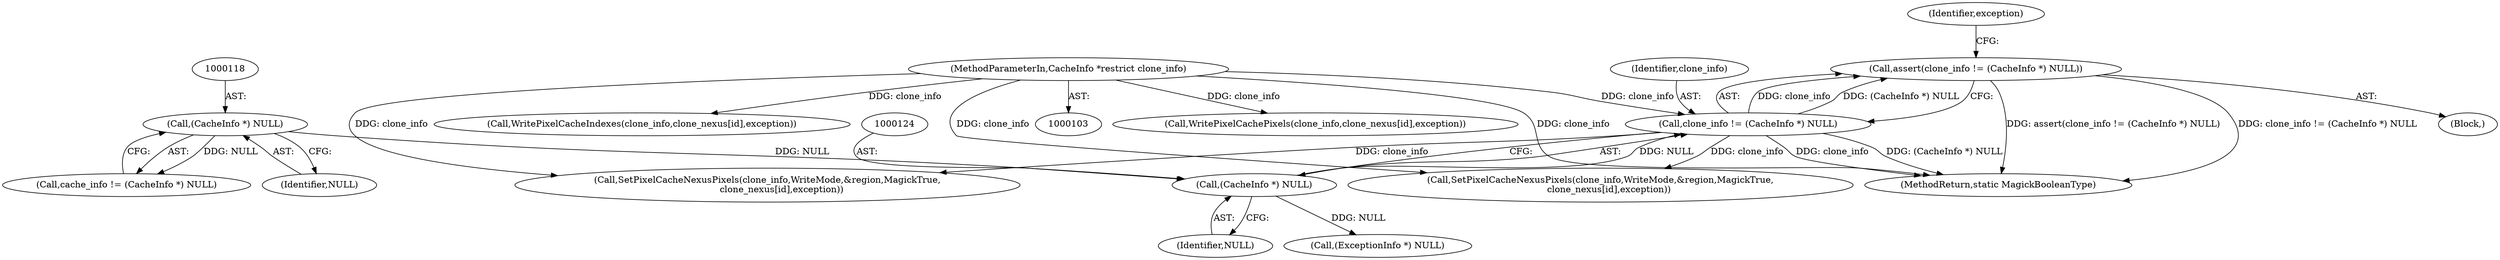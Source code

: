 digraph "0_ImageMagick_a54fe0e8600eaf3dc6fe717d3c0398001507f723@API" {
"1000120" [label="(Call,assert(clone_info != (CacheInfo *) NULL))"];
"1000121" [label="(Call,clone_info != (CacheInfo *) NULL)"];
"1000104" [label="(MethodParameterIn,CacheInfo *restrict clone_info)"];
"1000123" [label="(Call,(CacheInfo *) NULL)"];
"1000117" [label="(Call,(CacheInfo *) NULL)"];
"1000122" [label="(Identifier,clone_info)"];
"1000121" [label="(Call,clone_info != (CacheInfo *) NULL)"];
"1000117" [label="(Call,(CacheInfo *) NULL)"];
"1000123" [label="(Call,(CacheInfo *) NULL)"];
"1000120" [label="(Call,assert(clone_info != (CacheInfo *) NULL))"];
"1000125" [label="(Identifier,NULL)"];
"1000115" [label="(Call,cache_info != (CacheInfo *) NULL)"];
"1000129" [label="(Call,(ExceptionInfo *) NULL)"];
"1000104" [label="(MethodParameterIn,CacheInfo *restrict clone_info)"];
"1000119" [label="(Identifier,NULL)"];
"1000428" [label="(Call,WritePixelCachePixels(clone_info,clone_nexus[id],exception))"];
"1000379" [label="(Call,SetPixelCacheNexusPixels(clone_info,WriteMode,&region,MagickTrue,\n      clone_nexus[id],exception))"];
"1000594" [label="(Call,WritePixelCacheIndexes(clone_info,clone_nexus[id],exception))"];
"1000647" [label="(MethodReturn,static MagickBooleanType)"];
"1000128" [label="(Identifier,exception)"];
"1000561" [label="(Call,SetPixelCacheNexusPixels(clone_info,WriteMode,&region,MagickTrue,\n          clone_nexus[id],exception))"];
"1000107" [label="(Block,)"];
"1000120" -> "1000107"  [label="AST: "];
"1000120" -> "1000121"  [label="CFG: "];
"1000121" -> "1000120"  [label="AST: "];
"1000128" -> "1000120"  [label="CFG: "];
"1000120" -> "1000647"  [label="DDG: clone_info != (CacheInfo *) NULL"];
"1000120" -> "1000647"  [label="DDG: assert(clone_info != (CacheInfo *) NULL)"];
"1000121" -> "1000120"  [label="DDG: clone_info"];
"1000121" -> "1000120"  [label="DDG: (CacheInfo *) NULL"];
"1000121" -> "1000123"  [label="CFG: "];
"1000122" -> "1000121"  [label="AST: "];
"1000123" -> "1000121"  [label="AST: "];
"1000121" -> "1000647"  [label="DDG: (CacheInfo *) NULL"];
"1000121" -> "1000647"  [label="DDG: clone_info"];
"1000104" -> "1000121"  [label="DDG: clone_info"];
"1000123" -> "1000121"  [label="DDG: NULL"];
"1000121" -> "1000379"  [label="DDG: clone_info"];
"1000121" -> "1000561"  [label="DDG: clone_info"];
"1000104" -> "1000103"  [label="AST: "];
"1000104" -> "1000647"  [label="DDG: clone_info"];
"1000104" -> "1000379"  [label="DDG: clone_info"];
"1000104" -> "1000428"  [label="DDG: clone_info"];
"1000104" -> "1000561"  [label="DDG: clone_info"];
"1000104" -> "1000594"  [label="DDG: clone_info"];
"1000123" -> "1000125"  [label="CFG: "];
"1000124" -> "1000123"  [label="AST: "];
"1000125" -> "1000123"  [label="AST: "];
"1000117" -> "1000123"  [label="DDG: NULL"];
"1000123" -> "1000129"  [label="DDG: NULL"];
"1000117" -> "1000115"  [label="AST: "];
"1000117" -> "1000119"  [label="CFG: "];
"1000118" -> "1000117"  [label="AST: "];
"1000119" -> "1000117"  [label="AST: "];
"1000115" -> "1000117"  [label="CFG: "];
"1000117" -> "1000115"  [label="DDG: NULL"];
}
